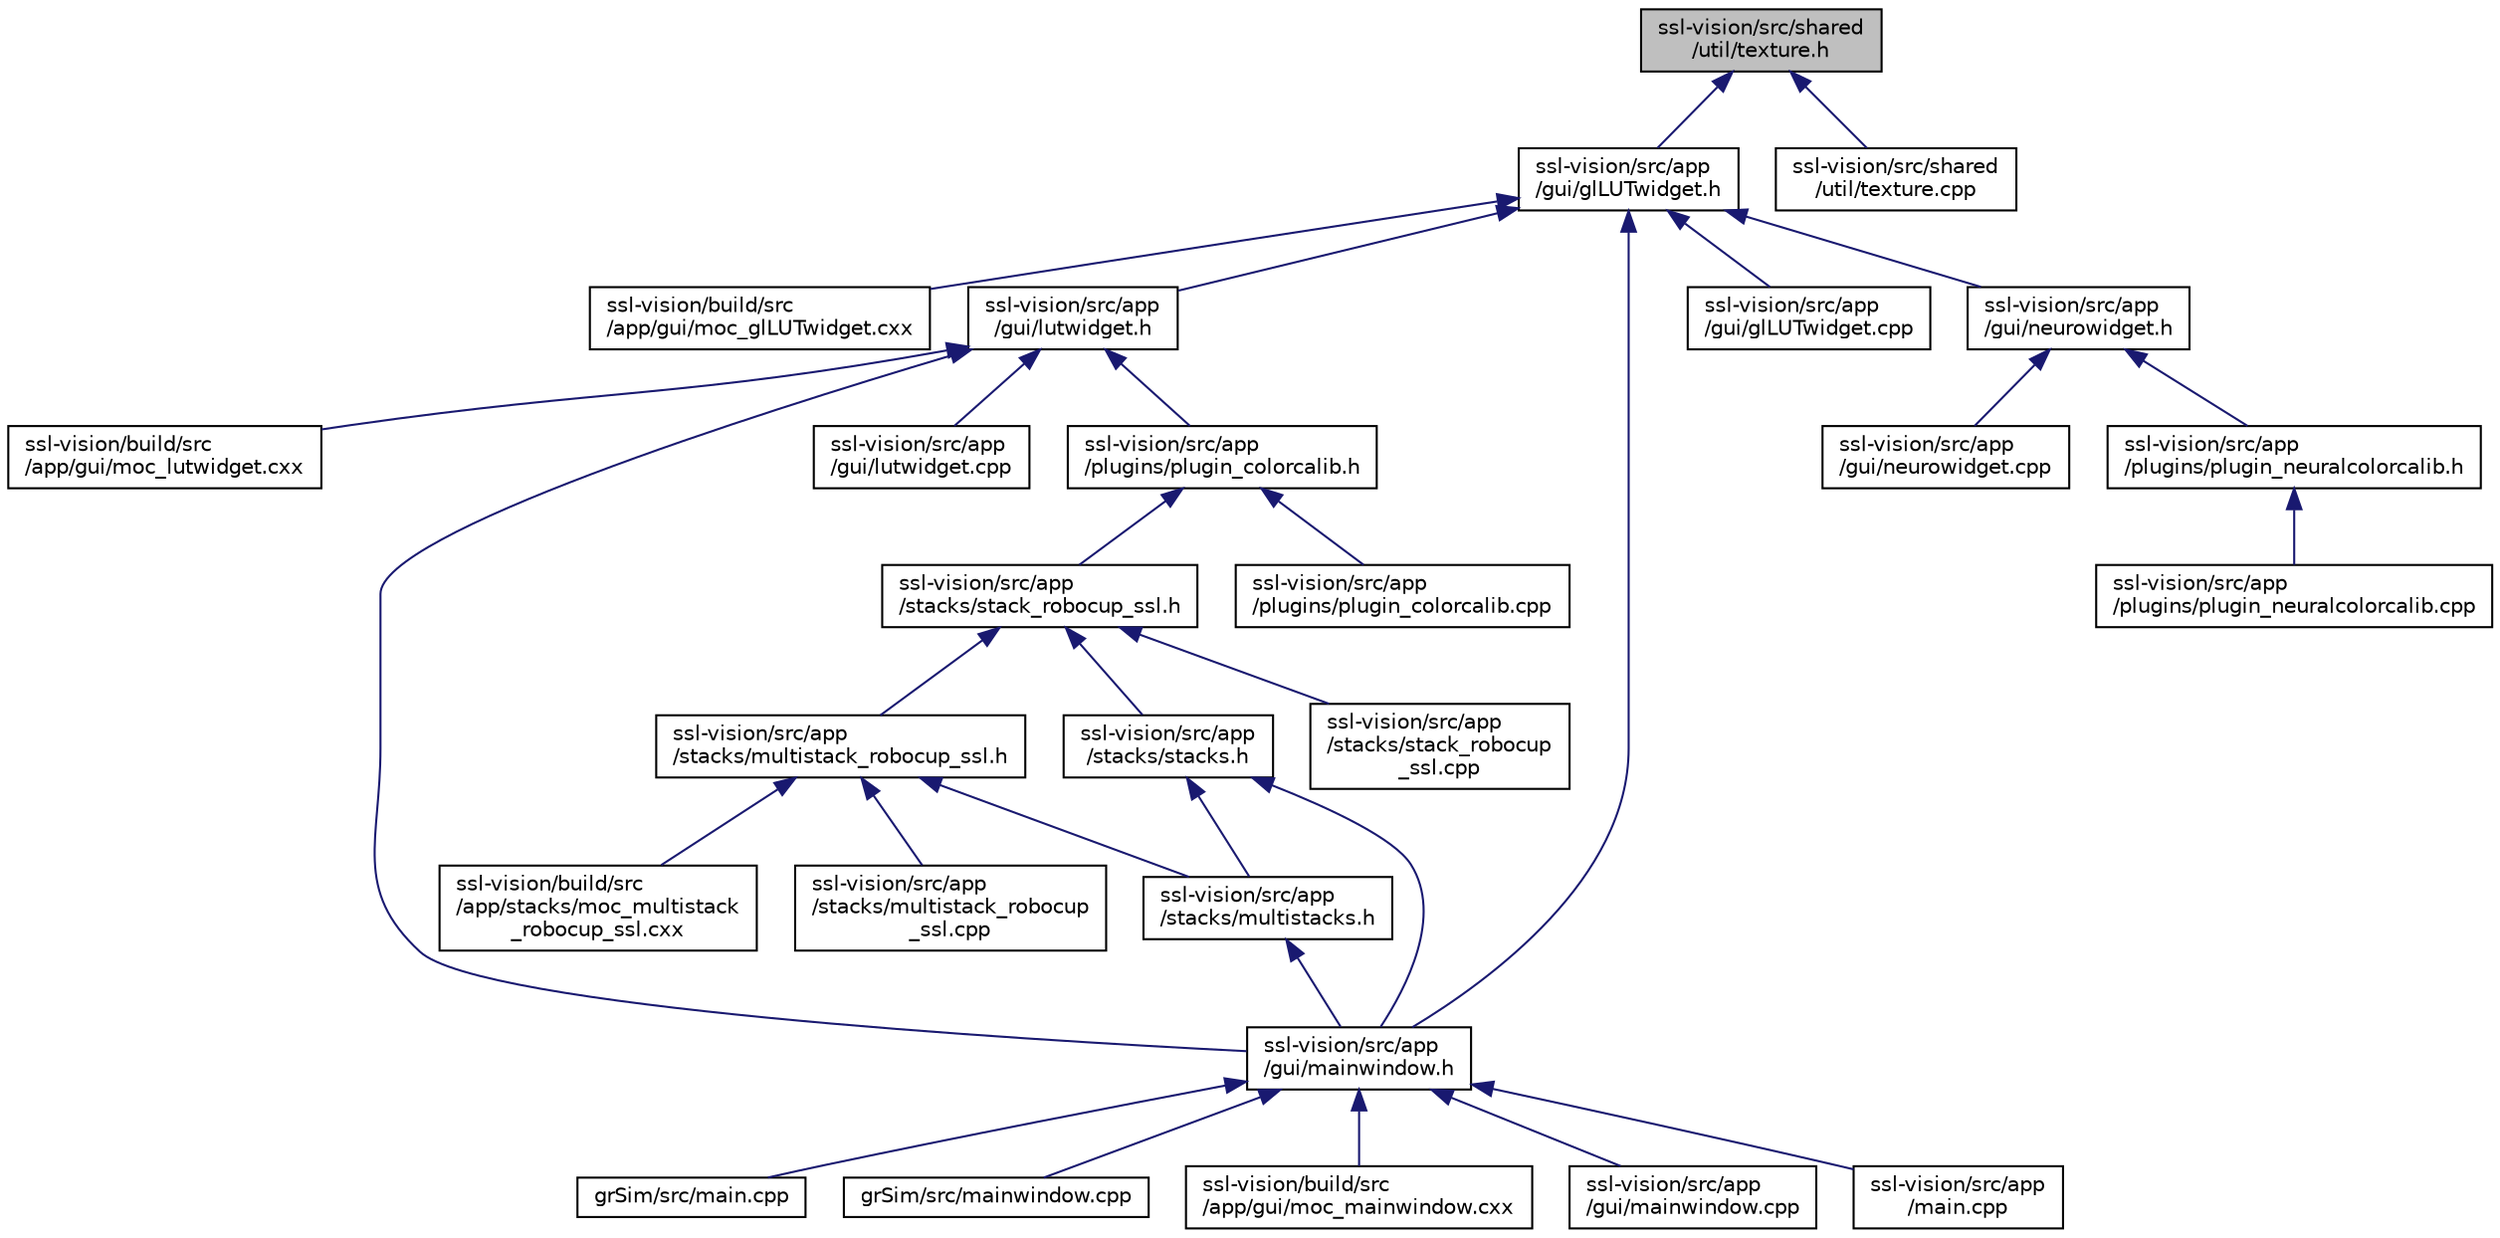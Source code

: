 digraph "ssl-vision/src/shared/util/texture.h"
{
 // INTERACTIVE_SVG=YES
  edge [fontname="Helvetica",fontsize="10",labelfontname="Helvetica",labelfontsize="10"];
  node [fontname="Helvetica",fontsize="10",shape=record];
  Node1 [label="ssl-vision/src/shared\l/util/texture.h",height=0.2,width=0.4,color="black", fillcolor="grey75", style="filled", fontcolor="black"];
  Node1 -> Node2 [dir="back",color="midnightblue",fontsize="10",style="solid",fontname="Helvetica"];
  Node2 [label="ssl-vision/src/app\l/gui/glLUTwidget.h",height=0.2,width=0.4,color="black", fillcolor="white", style="filled",URL="$d7/da4/gl_l_u_twidget_8h.html",tooltip="C++ Interface: GLLUTWidget. "];
  Node2 -> Node3 [dir="back",color="midnightblue",fontsize="10",style="solid",fontname="Helvetica"];
  Node3 [label="ssl-vision/build/src\l/app/gui/moc_glLUTwidget.cxx",height=0.2,width=0.4,color="black", fillcolor="white", style="filled",URL="$db/dd9/moc__gl_l_u_twidget_8cxx.html"];
  Node2 -> Node4 [dir="back",color="midnightblue",fontsize="10",style="solid",fontname="Helvetica"];
  Node4 [label="ssl-vision/src/app\l/gui/lutwidget.h",height=0.2,width=0.4,color="black", fillcolor="white", style="filled",URL="$d7/d92/lutwidget_8h.html",tooltip="C++ Interface: LUTWidget. "];
  Node4 -> Node5 [dir="back",color="midnightblue",fontsize="10",style="solid",fontname="Helvetica"];
  Node5 [label="ssl-vision/build/src\l/app/gui/moc_lutwidget.cxx",height=0.2,width=0.4,color="black", fillcolor="white", style="filled",URL="$d2/d5b/moc__lutwidget_8cxx.html"];
  Node4 -> Node6 [dir="back",color="midnightblue",fontsize="10",style="solid",fontname="Helvetica"];
  Node6 [label="ssl-vision/src/app\l/gui/mainwindow.h",height=0.2,width=0.4,color="black", fillcolor="white", style="filled",URL="$d7/d16/ssl-vision_2src_2app_2gui_2mainwindow_8h.html"];
  Node6 -> Node7 [dir="back",color="midnightblue",fontsize="10",style="solid",fontname="Helvetica"];
  Node7 [label="grSim/src/main.cpp",height=0.2,width=0.4,color="black", fillcolor="white", style="filled",URL="$dd/d3a/gr_sim_2src_2main_8cpp.html"];
  Node6 -> Node8 [dir="back",color="midnightblue",fontsize="10",style="solid",fontname="Helvetica"];
  Node8 [label="grSim/src/mainwindow.cpp",height=0.2,width=0.4,color="black", fillcolor="white", style="filled",URL="$dc/d66/gr_sim_2src_2mainwindow_8cpp.html"];
  Node6 -> Node9 [dir="back",color="midnightblue",fontsize="10",style="solid",fontname="Helvetica"];
  Node9 [label="ssl-vision/build/src\l/app/gui/moc_mainwindow.cxx",height=0.2,width=0.4,color="black", fillcolor="white", style="filled",URL="$d3/dd5/moc__mainwindow_8cxx.html"];
  Node6 -> Node10 [dir="back",color="midnightblue",fontsize="10",style="solid",fontname="Helvetica"];
  Node10 [label="ssl-vision/src/app\l/gui/mainwindow.cpp",height=0.2,width=0.4,color="black", fillcolor="white", style="filled",URL="$dc/ded/ssl-vision_2src_2app_2gui_2mainwindow_8cpp.html"];
  Node6 -> Node11 [dir="back",color="midnightblue",fontsize="10",style="solid",fontname="Helvetica"];
  Node11 [label="ssl-vision/src/app\l/main.cpp",height=0.2,width=0.4,color="black", fillcolor="white", style="filled",URL="$d8/d32/ssl-vision_2src_2app_2main_8cpp.html"];
  Node4 -> Node12 [dir="back",color="midnightblue",fontsize="10",style="solid",fontname="Helvetica"];
  Node12 [label="ssl-vision/src/app\l/gui/lutwidget.cpp",height=0.2,width=0.4,color="black", fillcolor="white", style="filled",URL="$db/d70/lutwidget_8cpp.html",tooltip="C++ Implementation: LUTWidget. "];
  Node4 -> Node13 [dir="back",color="midnightblue",fontsize="10",style="solid",fontname="Helvetica"];
  Node13 [label="ssl-vision/src/app\l/plugins/plugin_colorcalib.h",height=0.2,width=0.4,color="black", fillcolor="white", style="filled",URL="$da/df9/plugin__colorcalib_8h.html",tooltip="C++ Interface: plugin_colorcalib. "];
  Node13 -> Node14 [dir="back",color="midnightblue",fontsize="10",style="solid",fontname="Helvetica"];
  Node14 [label="ssl-vision/src/app\l/stacks/stack_robocup_ssl.h",height=0.2,width=0.4,color="black", fillcolor="white", style="filled",URL="$d1/d92/stack__robocup__ssl_8h.html",tooltip="C++ Interface: stack_robocup_ssl. "];
  Node14 -> Node15 [dir="back",color="midnightblue",fontsize="10",style="solid",fontname="Helvetica"];
  Node15 [label="ssl-vision/src/app\l/stacks/multistack_robocup_ssl.h",height=0.2,width=0.4,color="black", fillcolor="white", style="filled",URL="$db/dc2/multistack__robocup__ssl_8h.html",tooltip="C++ Interface: multistack_robocup_ssl. "];
  Node15 -> Node16 [dir="back",color="midnightblue",fontsize="10",style="solid",fontname="Helvetica"];
  Node16 [label="ssl-vision/build/src\l/app/stacks/moc_multistack\l_robocup_ssl.cxx",height=0.2,width=0.4,color="black", fillcolor="white", style="filled",URL="$dc/de2/moc__multistack__robocup__ssl_8cxx.html"];
  Node15 -> Node17 [dir="back",color="midnightblue",fontsize="10",style="solid",fontname="Helvetica"];
  Node17 [label="ssl-vision/src/app\l/stacks/multistack_robocup\l_ssl.cpp",height=0.2,width=0.4,color="black", fillcolor="white", style="filled",URL="$da/d4e/multistack__robocup__ssl_8cpp.html",tooltip="C++ Implementation: multistack_robocup_ssl. "];
  Node15 -> Node18 [dir="back",color="midnightblue",fontsize="10",style="solid",fontname="Helvetica"];
  Node18 [label="ssl-vision/src/app\l/stacks/multistacks.h",height=0.2,width=0.4,color="black", fillcolor="white", style="filled",URL="$d9/de7/multistacks_8h.html",tooltip="A collection of useful MultiVisionStacks. "];
  Node18 -> Node6 [dir="back",color="midnightblue",fontsize="10",style="solid",fontname="Helvetica"];
  Node14 -> Node19 [dir="back",color="midnightblue",fontsize="10",style="solid",fontname="Helvetica"];
  Node19 [label="ssl-vision/src/app\l/stacks/stacks.h",height=0.2,width=0.4,color="black", fillcolor="white", style="filled",URL="$dc/d3f/stacks_8h.html",tooltip="A collection of single-camera vision stacks. "];
  Node19 -> Node6 [dir="back",color="midnightblue",fontsize="10",style="solid",fontname="Helvetica"];
  Node19 -> Node18 [dir="back",color="midnightblue",fontsize="10",style="solid",fontname="Helvetica"];
  Node14 -> Node20 [dir="back",color="midnightblue",fontsize="10",style="solid",fontname="Helvetica"];
  Node20 [label="ssl-vision/src/app\l/stacks/stack_robocup\l_ssl.cpp",height=0.2,width=0.4,color="black", fillcolor="white", style="filled",URL="$dd/d8b/stack__robocup__ssl_8cpp.html",tooltip="C++ Implementation: stack_robocup_ssl. "];
  Node13 -> Node21 [dir="back",color="midnightblue",fontsize="10",style="solid",fontname="Helvetica"];
  Node21 [label="ssl-vision/src/app\l/plugins/plugin_colorcalib.cpp",height=0.2,width=0.4,color="black", fillcolor="white", style="filled",URL="$d7/dda/plugin__colorcalib_8cpp.html",tooltip="C++ Implementation: plugin_colorcalib. "];
  Node2 -> Node6 [dir="back",color="midnightblue",fontsize="10",style="solid",fontname="Helvetica"];
  Node2 -> Node22 [dir="back",color="midnightblue",fontsize="10",style="solid",fontname="Helvetica"];
  Node22 [label="ssl-vision/src/app\l/gui/glLUTwidget.cpp",height=0.2,width=0.4,color="black", fillcolor="white", style="filled",URL="$dc/d57/gl_l_u_twidget_8cpp.html",tooltip="C++ Implementation: GLLUTWidget. "];
  Node2 -> Node23 [dir="back",color="midnightblue",fontsize="10",style="solid",fontname="Helvetica"];
  Node23 [label="ssl-vision/src/app\l/gui/neurowidget.h",height=0.2,width=0.4,color="black", fillcolor="white", style="filled",URL="$da/dad/neurowidget_8h.html",tooltip="C++ Implementation: NeuroWidget. "];
  Node23 -> Node24 [dir="back",color="midnightblue",fontsize="10",style="solid",fontname="Helvetica"];
  Node24 [label="ssl-vision/src/app\l/gui/neurowidget.cpp",height=0.2,width=0.4,color="black", fillcolor="white", style="filled",URL="$d8/d88/neurowidget_8cpp.html",tooltip="C++ Implementation: NeuroWidget. "];
  Node23 -> Node25 [dir="back",color="midnightblue",fontsize="10",style="solid",fontname="Helvetica"];
  Node25 [label="ssl-vision/src/app\l/plugins/plugin_neuralcolorcalib.h",height=0.2,width=0.4,color="black", fillcolor="white", style="filled",URL="$d4/d83/plugin__neuralcolorcalib_8h.html",tooltip="C++ Interface: plugin_neuralcolorcalib. "];
  Node25 -> Node26 [dir="back",color="midnightblue",fontsize="10",style="solid",fontname="Helvetica"];
  Node26 [label="ssl-vision/src/app\l/plugins/plugin_neuralcolorcalib.cpp",height=0.2,width=0.4,color="black", fillcolor="white", style="filled",URL="$d3/dd7/plugin__neuralcolorcalib_8cpp.html",tooltip="C++ Implementation: plugin_neuralcolorcalib, based on the plugin_colorcalib. "];
  Node1 -> Node27 [dir="back",color="midnightblue",fontsize="10",style="solid",fontname="Helvetica"];
  Node27 [label="ssl-vision/src/shared\l/util/texture.cpp",height=0.2,width=0.4,color="black", fillcolor="white", style="filled",URL="$d2/d20/texture_8cpp.html",tooltip="C++ Implementation: glTexture. "];
}
